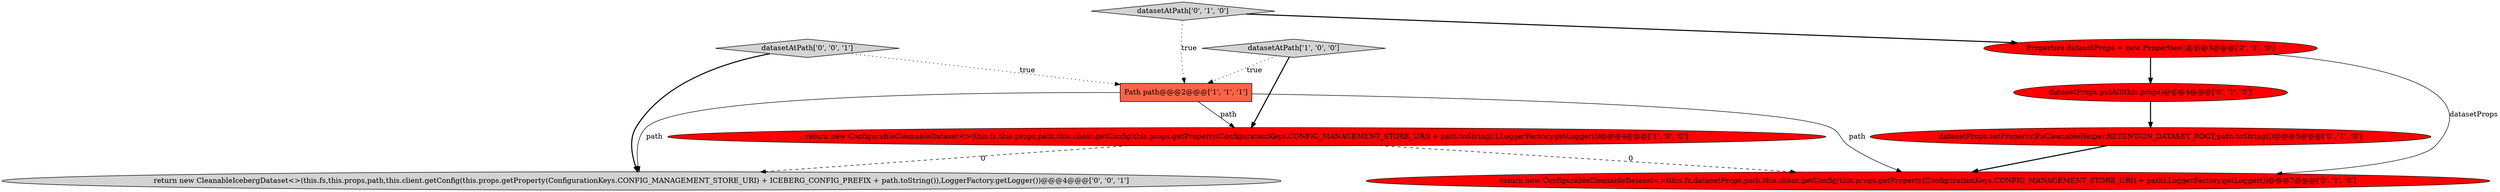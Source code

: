 digraph {
6 [style = filled, label = "return new ConfigurableCleanableDataset<>(this.fs,datasetProps,path,this.client.getConfig(this.props.getProperty(ConfigurationKeys.CONFIG_MANAGEMENT_STORE_URI) + path),LoggerFactory.getLogger())@@@7@@@['0', '1', '0']", fillcolor = red, shape = ellipse image = "AAA1AAABBB2BBB"];
0 [style = filled, label = "datasetAtPath['1', '0', '0']", fillcolor = lightgray, shape = diamond image = "AAA0AAABBB1BBB"];
9 [style = filled, label = "datasetAtPath['0', '0', '1']", fillcolor = lightgray, shape = diamond image = "AAA0AAABBB3BBB"];
8 [style = filled, label = "return new CleanableIcebergDataset<>(this.fs,this.props,path,this.client.getConfig(this.props.getProperty(ConfigurationKeys.CONFIG_MANAGEMENT_STORE_URI) + ICEBERG_CONFIG_PREFIX + path.toString()),LoggerFactory.getLogger())@@@4@@@['0', '0', '1']", fillcolor = lightgray, shape = ellipse image = "AAA0AAABBB3BBB"];
7 [style = filled, label = "datasetProps.putAll(this.props)@@@4@@@['0', '1', '0']", fillcolor = red, shape = ellipse image = "AAA1AAABBB2BBB"];
2 [style = filled, label = "return new ConfigurableCleanableDataset<>(this.fs,this.props,path,this.client.getConfig(this.props.getProperty(ConfigurationKeys.CONFIG_MANAGEMENT_STORE_URI) + path.toString()),LoggerFactory.getLogger())@@@4@@@['1', '0', '0']", fillcolor = red, shape = ellipse image = "AAA1AAABBB1BBB"];
1 [style = filled, label = "Path path@@@2@@@['1', '1', '1']", fillcolor = tomato, shape = box image = "AAA0AAABBB1BBB"];
5 [style = filled, label = "datasetAtPath['0', '1', '0']", fillcolor = lightgray, shape = diamond image = "AAA0AAABBB2BBB"];
4 [style = filled, label = "datasetProps.setProperty(FsCleanableHelper.RETENTION_DATASET_ROOT,path.toString())@@@5@@@['0', '1', '0']", fillcolor = red, shape = ellipse image = "AAA1AAABBB2BBB"];
3 [style = filled, label = "Properties datasetProps = new Properties()@@@3@@@['0', '1', '0']", fillcolor = red, shape = ellipse image = "AAA1AAABBB2BBB"];
5->3 [style = bold, label=""];
3->6 [style = solid, label="datasetProps"];
1->6 [style = solid, label="path"];
0->2 [style = bold, label=""];
7->4 [style = bold, label=""];
3->7 [style = bold, label=""];
9->8 [style = bold, label=""];
1->8 [style = solid, label="path"];
4->6 [style = bold, label=""];
2->8 [style = dashed, label="0"];
1->2 [style = solid, label="path"];
5->1 [style = dotted, label="true"];
0->1 [style = dotted, label="true"];
9->1 [style = dotted, label="true"];
2->6 [style = dashed, label="0"];
}
